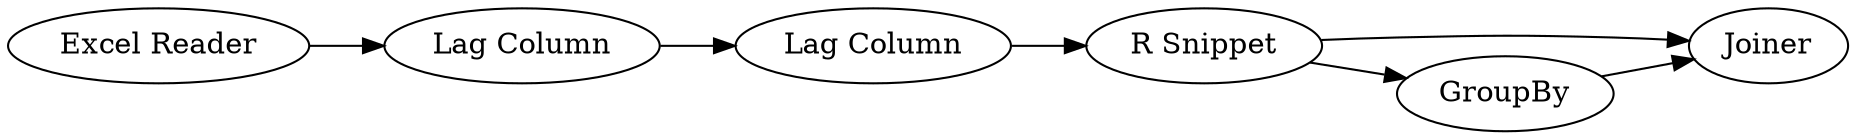 digraph {
	3 -> 9
	4 -> 7
	7 -> 3
	8 -> 9
	3 -> 8
	2 -> 4
	7 [label="Lag Column"]
	9 [label=Joiner]
	4 [label="Lag Column"]
	8 [label=GroupBy]
	3 [label="R Snippet"]
	2 [label="Excel Reader"]
	rankdir=LR
}
